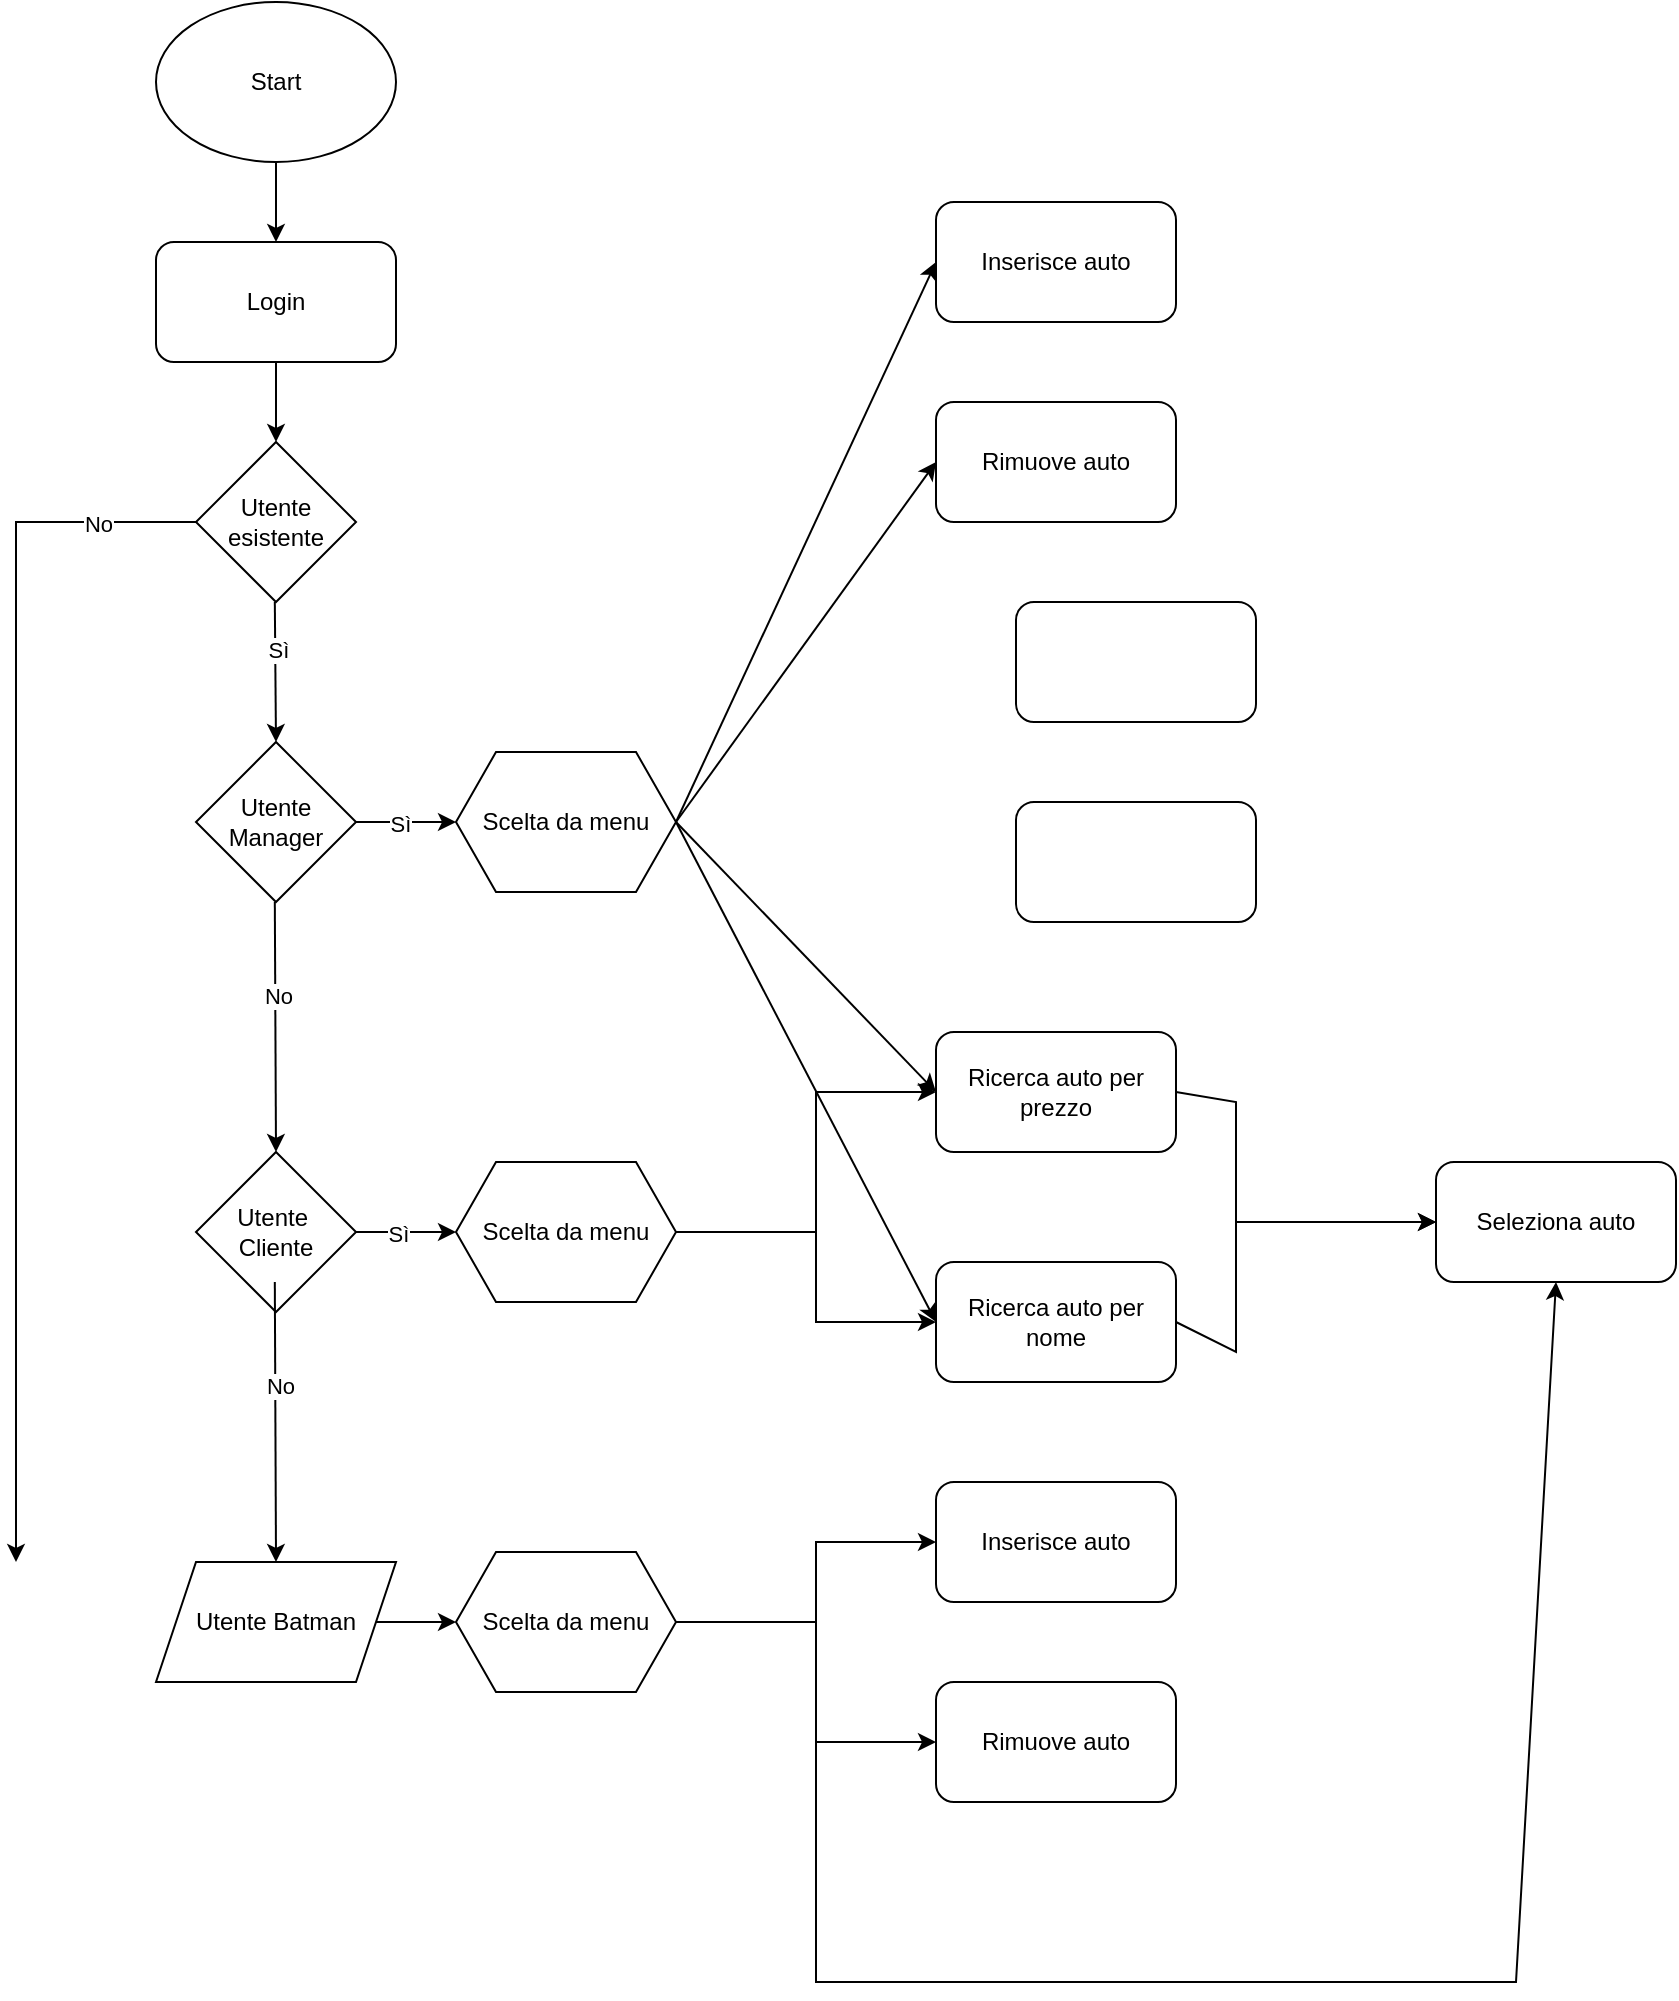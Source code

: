 <mxfile version="24.3.1" type="github">
  <diagram name="Pagina-1" id="EEm6VmCrQKePeS3bTBi5">
    <mxGraphModel dx="1867" dy="780" grid="1" gridSize="10" guides="1" tooltips="1" connect="1" arrows="1" fold="1" page="1" pageScale="1" pageWidth="827" pageHeight="1169" math="0" shadow="0">
      <root>
        <mxCell id="0" />
        <mxCell id="1" parent="0" />
        <mxCell id="yDOt4Lqb7ccFXfuGrmkD-1" value="Start" style="ellipse;whiteSpace=wrap;html=1;" vertex="1" parent="1">
          <mxGeometry x="320" width="120" height="80" as="geometry" />
        </mxCell>
        <mxCell id="yDOt4Lqb7ccFXfuGrmkD-9" value="" style="endArrow=classic;html=1;rounded=0;exitX=0.5;exitY=1;exitDx=0;exitDy=0;entryX=0.5;entryY=0;entryDx=0;entryDy=0;" edge="1" parent="1" source="yDOt4Lqb7ccFXfuGrmkD-1" target="yDOt4Lqb7ccFXfuGrmkD-62">
          <mxGeometry width="50" height="50" relative="1" as="geometry">
            <mxPoint x="660" y="160" as="sourcePoint" />
            <mxPoint x="710" y="110" as="targetPoint" />
          </mxGeometry>
        </mxCell>
        <mxCell id="yDOt4Lqb7ccFXfuGrmkD-27" value="" style="endArrow=classic;html=1;rounded=0;exitX=1;exitY=0.5;exitDx=0;exitDy=0;entryX=0.5;entryY=1;entryDx=0;entryDy=0;" edge="1" parent="1" source="yDOt4Lqb7ccFXfuGrmkD-45" target="yDOt4Lqb7ccFXfuGrmkD-69">
          <mxGeometry width="50" height="50" relative="1" as="geometry">
            <mxPoint x="1270" y="850" as="sourcePoint" />
            <mxPoint x="1430" y="710" as="targetPoint" />
            <Array as="points">
              <mxPoint x="650" y="810" />
              <mxPoint x="650" y="990" />
              <mxPoint x="1000" y="990" />
            </Array>
          </mxGeometry>
        </mxCell>
        <mxCell id="yDOt4Lqb7ccFXfuGrmkD-28" value="Scelta da menu" style="shape=hexagon;perimeter=hexagonPerimeter2;whiteSpace=wrap;html=1;fixedSize=1;" vertex="1" parent="1">
          <mxGeometry x="470" y="375" width="110" height="70" as="geometry" />
        </mxCell>
        <mxCell id="yDOt4Lqb7ccFXfuGrmkD-29" value="Utente esistente" style="rhombus;whiteSpace=wrap;html=1;" vertex="1" parent="1">
          <mxGeometry x="340" y="220" width="80" height="80" as="geometry" />
        </mxCell>
        <mxCell id="yDOt4Lqb7ccFXfuGrmkD-30" value="" style="endArrow=classic;html=1;rounded=0;exitX=0.5;exitY=1;exitDx=0;exitDy=0;entryX=0.5;entryY=0;entryDx=0;entryDy=0;" edge="1" parent="1" source="yDOt4Lqb7ccFXfuGrmkD-62" target="yDOt4Lqb7ccFXfuGrmkD-29">
          <mxGeometry width="50" height="50" relative="1" as="geometry">
            <mxPoint x="379.41" y="180" as="sourcePoint" />
            <mxPoint x="379.41" y="220" as="targetPoint" />
          </mxGeometry>
        </mxCell>
        <mxCell id="yDOt4Lqb7ccFXfuGrmkD-31" value="" style="endArrow=classic;html=1;rounded=0;exitX=0;exitY=0.5;exitDx=0;exitDy=0;" edge="1" parent="1" source="yDOt4Lqb7ccFXfuGrmkD-29">
          <mxGeometry width="50" height="50" relative="1" as="geometry">
            <mxPoint x="560" y="300" as="sourcePoint" />
            <mxPoint x="250" y="780" as="targetPoint" />
            <Array as="points">
              <mxPoint x="250" y="260" />
            </Array>
          </mxGeometry>
        </mxCell>
        <mxCell id="yDOt4Lqb7ccFXfuGrmkD-55" value="No" style="edgeLabel;html=1;align=center;verticalAlign=middle;resizable=0;points=[];" vertex="1" connectable="0" parent="yDOt4Lqb7ccFXfuGrmkD-31">
          <mxGeometry x="-0.82" y="1" relative="1" as="geometry">
            <mxPoint x="6" as="offset" />
          </mxGeometry>
        </mxCell>
        <mxCell id="yDOt4Lqb7ccFXfuGrmkD-32" value="" style="endArrow=classic;html=1;rounded=0;exitX=0.5;exitY=1;exitDx=0;exitDy=0;entryX=0.5;entryY=0;entryDx=0;entryDy=0;" edge="1" parent="1" target="yDOt4Lqb7ccFXfuGrmkD-33">
          <mxGeometry width="50" height="50" relative="1" as="geometry">
            <mxPoint x="379.41" y="300" as="sourcePoint" />
            <mxPoint x="379.41" y="340" as="targetPoint" />
          </mxGeometry>
        </mxCell>
        <mxCell id="yDOt4Lqb7ccFXfuGrmkD-54" value="Sì" style="edgeLabel;html=1;align=center;verticalAlign=middle;resizable=0;points=[];" vertex="1" connectable="0" parent="yDOt4Lqb7ccFXfuGrmkD-32">
          <mxGeometry x="-0.314" y="1" relative="1" as="geometry">
            <mxPoint as="offset" />
          </mxGeometry>
        </mxCell>
        <mxCell id="yDOt4Lqb7ccFXfuGrmkD-33" value="Utente Manager" style="rhombus;whiteSpace=wrap;html=1;" vertex="1" parent="1">
          <mxGeometry x="340" y="370" width="80" height="80" as="geometry" />
        </mxCell>
        <mxCell id="yDOt4Lqb7ccFXfuGrmkD-35" value="" style="endArrow=classic;html=1;rounded=0;exitX=0.5;exitY=1;exitDx=0;exitDy=0;entryX=0.5;entryY=0;entryDx=0;entryDy=0;" edge="1" parent="1" target="yDOt4Lqb7ccFXfuGrmkD-38">
          <mxGeometry width="50" height="50" relative="1" as="geometry">
            <mxPoint x="379.41" y="450" as="sourcePoint" />
            <mxPoint x="379.41" y="490" as="targetPoint" />
          </mxGeometry>
        </mxCell>
        <mxCell id="yDOt4Lqb7ccFXfuGrmkD-52" value="No" style="edgeLabel;html=1;align=center;verticalAlign=middle;resizable=0;points=[];" vertex="1" connectable="0" parent="yDOt4Lqb7ccFXfuGrmkD-35">
          <mxGeometry x="-0.255" y="1" relative="1" as="geometry">
            <mxPoint as="offset" />
          </mxGeometry>
        </mxCell>
        <mxCell id="yDOt4Lqb7ccFXfuGrmkD-36" value="" style="endArrow=classic;html=1;rounded=0;exitX=1;exitY=0.5;exitDx=0;exitDy=0;entryX=0;entryY=0.5;entryDx=0;entryDy=0;" edge="1" parent="1" source="yDOt4Lqb7ccFXfuGrmkD-33" target="yDOt4Lqb7ccFXfuGrmkD-28">
          <mxGeometry width="50" height="50" relative="1" as="geometry">
            <mxPoint x="389.41" y="340" as="sourcePoint" />
            <mxPoint x="390" y="380" as="targetPoint" />
          </mxGeometry>
        </mxCell>
        <mxCell id="yDOt4Lqb7ccFXfuGrmkD-49" value="Sì" style="edgeLabel;html=1;align=center;verticalAlign=middle;resizable=0;points=[];" vertex="1" connectable="0" parent="yDOt4Lqb7ccFXfuGrmkD-36">
          <mxGeometry x="-0.141" y="-1" relative="1" as="geometry">
            <mxPoint as="offset" />
          </mxGeometry>
        </mxCell>
        <mxCell id="yDOt4Lqb7ccFXfuGrmkD-37" value="Scelta da menu" style="shape=hexagon;perimeter=hexagonPerimeter2;whiteSpace=wrap;html=1;fixedSize=1;" vertex="1" parent="1">
          <mxGeometry x="470" y="580" width="110" height="70" as="geometry" />
        </mxCell>
        <mxCell id="yDOt4Lqb7ccFXfuGrmkD-38" value="Utente&amp;nbsp;&lt;div&gt;Cliente&lt;/div&gt;" style="rhombus;whiteSpace=wrap;html=1;" vertex="1" parent="1">
          <mxGeometry x="340" y="575" width="80" height="80" as="geometry" />
        </mxCell>
        <mxCell id="yDOt4Lqb7ccFXfuGrmkD-39" value="" style="endArrow=classic;html=1;rounded=0;exitX=0.5;exitY=1;exitDx=0;exitDy=0;entryX=0.5;entryY=0;entryDx=0;entryDy=0;" edge="1" parent="1" target="yDOt4Lqb7ccFXfuGrmkD-60">
          <mxGeometry width="50" height="50" relative="1" as="geometry">
            <mxPoint x="379.41" y="640" as="sourcePoint" />
            <mxPoint x="379" y="690" as="targetPoint" />
          </mxGeometry>
        </mxCell>
        <mxCell id="yDOt4Lqb7ccFXfuGrmkD-53" value="No" style="edgeLabel;html=1;align=center;verticalAlign=middle;resizable=0;points=[];" vertex="1" connectable="0" parent="yDOt4Lqb7ccFXfuGrmkD-39">
          <mxGeometry x="-0.255" y="2" relative="1" as="geometry">
            <mxPoint as="offset" />
          </mxGeometry>
        </mxCell>
        <mxCell id="yDOt4Lqb7ccFXfuGrmkD-40" value="" style="endArrow=classic;html=1;rounded=0;exitX=1;exitY=0.5;exitDx=0;exitDy=0;entryX=0;entryY=0.5;entryDx=0;entryDy=0;" edge="1" parent="1" source="yDOt4Lqb7ccFXfuGrmkD-38" target="yDOt4Lqb7ccFXfuGrmkD-37">
          <mxGeometry width="50" height="50" relative="1" as="geometry">
            <mxPoint x="389.41" y="530" as="sourcePoint" />
            <mxPoint x="390" y="570" as="targetPoint" />
          </mxGeometry>
        </mxCell>
        <mxCell id="yDOt4Lqb7ccFXfuGrmkD-50" value="Sì" style="edgeLabel;html=1;align=center;verticalAlign=middle;resizable=0;points=[];" vertex="1" connectable="0" parent="yDOt4Lqb7ccFXfuGrmkD-40">
          <mxGeometry x="-0.188" y="-2" relative="1" as="geometry">
            <mxPoint y="-1" as="offset" />
          </mxGeometry>
        </mxCell>
        <mxCell id="yDOt4Lqb7ccFXfuGrmkD-45" value="Scelta da menu" style="shape=hexagon;perimeter=hexagonPerimeter2;whiteSpace=wrap;html=1;fixedSize=1;" vertex="1" parent="1">
          <mxGeometry x="470" y="775" width="110" height="70" as="geometry" />
        </mxCell>
        <mxCell id="yDOt4Lqb7ccFXfuGrmkD-48" value="" style="endArrow=classic;html=1;rounded=0;exitX=1;exitY=0.5;exitDx=0;exitDy=0;entryX=0;entryY=0.5;entryDx=0;entryDy=0;" edge="1" parent="1" source="yDOt4Lqb7ccFXfuGrmkD-60" target="yDOt4Lqb7ccFXfuGrmkD-45">
          <mxGeometry width="50" height="50" relative="1" as="geometry">
            <mxPoint x="389.41" y="740" as="sourcePoint" />
            <mxPoint x="390" y="780" as="targetPoint" />
          </mxGeometry>
        </mxCell>
        <mxCell id="yDOt4Lqb7ccFXfuGrmkD-58" value="" style="endArrow=classic;html=1;rounded=0;exitX=1;exitY=0.5;exitDx=0;exitDy=0;entryX=0;entryY=0.5;entryDx=0;entryDy=0;" edge="1" parent="1" source="yDOt4Lqb7ccFXfuGrmkD-68" target="yDOt4Lqb7ccFXfuGrmkD-69">
          <mxGeometry width="50" height="50" relative="1" as="geometry">
            <mxPoint x="-10" y="740" as="sourcePoint" />
            <mxPoint x="884" y="610" as="targetPoint" />
            <Array as="points">
              <mxPoint x="860" y="675" />
              <mxPoint x="860" y="610" />
            </Array>
          </mxGeometry>
        </mxCell>
        <mxCell id="yDOt4Lqb7ccFXfuGrmkD-60" value="Utente Batman" style="shape=parallelogram;perimeter=parallelogramPerimeter;whiteSpace=wrap;html=1;fixedSize=1;" vertex="1" parent="1">
          <mxGeometry x="320" y="780" width="120" height="60" as="geometry" />
        </mxCell>
        <mxCell id="yDOt4Lqb7ccFXfuGrmkD-61" value="" style="endArrow=classic;html=1;rounded=0;exitX=1;exitY=0.5;exitDx=0;exitDy=0;entryX=0;entryY=0.5;entryDx=0;entryDy=0;" edge="1" parent="1" source="yDOt4Lqb7ccFXfuGrmkD-67" target="yDOt4Lqb7ccFXfuGrmkD-69">
          <mxGeometry width="50" height="50" relative="1" as="geometry">
            <mxPoint x="720" y="730" as="sourcePoint" />
            <mxPoint x="884" y="610" as="targetPoint" />
            <Array as="points">
              <mxPoint x="860" y="550" />
              <mxPoint x="860" y="610" />
            </Array>
          </mxGeometry>
        </mxCell>
        <mxCell id="yDOt4Lqb7ccFXfuGrmkD-62" value="Login" style="rounded=1;whiteSpace=wrap;html=1;" vertex="1" parent="1">
          <mxGeometry x="320" y="120" width="120" height="60" as="geometry" />
        </mxCell>
        <mxCell id="yDOt4Lqb7ccFXfuGrmkD-63" value="Inserisce auto" style="rounded=1;whiteSpace=wrap;html=1;" vertex="1" parent="1">
          <mxGeometry x="710" y="100" width="120" height="60" as="geometry" />
        </mxCell>
        <mxCell id="yDOt4Lqb7ccFXfuGrmkD-64" value="Rimuove auto" style="rounded=1;whiteSpace=wrap;html=1;" vertex="1" parent="1">
          <mxGeometry x="710" y="200" width="120" height="60" as="geometry" />
        </mxCell>
        <mxCell id="yDOt4Lqb7ccFXfuGrmkD-65" value="" style="endArrow=classic;html=1;rounded=0;exitX=1;exitY=0.5;exitDx=0;exitDy=0;entryX=0;entryY=0.5;entryDx=0;entryDy=0;" edge="1" parent="1" source="yDOt4Lqb7ccFXfuGrmkD-28" target="yDOt4Lqb7ccFXfuGrmkD-63">
          <mxGeometry width="50" height="50" relative="1" as="geometry">
            <mxPoint x="1020" y="420" as="sourcePoint" />
            <mxPoint x="1070" y="370" as="targetPoint" />
          </mxGeometry>
        </mxCell>
        <mxCell id="yDOt4Lqb7ccFXfuGrmkD-66" value="" style="endArrow=classic;html=1;rounded=0;exitX=1;exitY=0.5;exitDx=0;exitDy=0;entryX=0;entryY=0.5;entryDx=0;entryDy=0;" edge="1" parent="1" source="yDOt4Lqb7ccFXfuGrmkD-28" target="yDOt4Lqb7ccFXfuGrmkD-64">
          <mxGeometry width="50" height="50" relative="1" as="geometry">
            <mxPoint x="1020" y="420" as="sourcePoint" />
            <mxPoint x="1070" y="370" as="targetPoint" />
          </mxGeometry>
        </mxCell>
        <mxCell id="yDOt4Lqb7ccFXfuGrmkD-67" value="Ricerca auto per prezzo" style="rounded=1;whiteSpace=wrap;html=1;" vertex="1" parent="1">
          <mxGeometry x="710" y="515" width="120" height="60" as="geometry" />
        </mxCell>
        <mxCell id="yDOt4Lqb7ccFXfuGrmkD-68" value="Ricerca auto per nome" style="rounded=1;whiteSpace=wrap;html=1;" vertex="1" parent="1">
          <mxGeometry x="710" y="630" width="120" height="60" as="geometry" />
        </mxCell>
        <mxCell id="yDOt4Lqb7ccFXfuGrmkD-69" value="Seleziona auto" style="rounded=1;whiteSpace=wrap;html=1;" vertex="1" parent="1">
          <mxGeometry x="960" y="580" width="120" height="60" as="geometry" />
        </mxCell>
        <mxCell id="yDOt4Lqb7ccFXfuGrmkD-70" value="" style="endArrow=classic;html=1;rounded=0;exitX=1;exitY=0.5;exitDx=0;exitDy=0;entryX=0;entryY=0.5;entryDx=0;entryDy=0;" edge="1" parent="1" source="yDOt4Lqb7ccFXfuGrmkD-37" target="yDOt4Lqb7ccFXfuGrmkD-67">
          <mxGeometry width="50" height="50" relative="1" as="geometry">
            <mxPoint x="1020" y="810" as="sourcePoint" />
            <mxPoint x="1070" y="760" as="targetPoint" />
            <Array as="points">
              <mxPoint x="650" y="615" />
              <mxPoint x="650" y="545" />
            </Array>
          </mxGeometry>
        </mxCell>
        <mxCell id="yDOt4Lqb7ccFXfuGrmkD-71" value="" style="endArrow=classic;html=1;rounded=0;exitX=1;exitY=0.5;exitDx=0;exitDy=0;entryX=0;entryY=0.5;entryDx=0;entryDy=0;" edge="1" parent="1" source="yDOt4Lqb7ccFXfuGrmkD-37" target="yDOt4Lqb7ccFXfuGrmkD-68">
          <mxGeometry width="50" height="50" relative="1" as="geometry">
            <mxPoint x="1020" y="810" as="sourcePoint" />
            <mxPoint x="1070" y="760" as="targetPoint" />
            <Array as="points">
              <mxPoint x="650" y="615" />
              <mxPoint x="650" y="660" />
            </Array>
          </mxGeometry>
        </mxCell>
        <mxCell id="yDOt4Lqb7ccFXfuGrmkD-72" value="Inserisce auto" style="rounded=1;whiteSpace=wrap;html=1;" vertex="1" parent="1">
          <mxGeometry x="710" y="740" width="120" height="60" as="geometry" />
        </mxCell>
        <mxCell id="yDOt4Lqb7ccFXfuGrmkD-73" value="Rimuove auto" style="rounded=1;whiteSpace=wrap;html=1;" vertex="1" parent="1">
          <mxGeometry x="710" y="840" width="120" height="60" as="geometry" />
        </mxCell>
        <mxCell id="yDOt4Lqb7ccFXfuGrmkD-74" value="" style="endArrow=classic;html=1;rounded=0;entryX=0;entryY=0.5;entryDx=0;entryDy=0;exitX=1;exitY=0.5;exitDx=0;exitDy=0;" edge="1" parent="1" source="yDOt4Lqb7ccFXfuGrmkD-45" target="yDOt4Lqb7ccFXfuGrmkD-72">
          <mxGeometry width="50" height="50" relative="1" as="geometry">
            <mxPoint x="1020" y="860" as="sourcePoint" />
            <mxPoint x="1070" y="810" as="targetPoint" />
            <Array as="points">
              <mxPoint x="650" y="810" />
              <mxPoint x="650" y="770" />
            </Array>
          </mxGeometry>
        </mxCell>
        <mxCell id="yDOt4Lqb7ccFXfuGrmkD-75" value="" style="endArrow=classic;html=1;rounded=0;exitX=1;exitY=0.5;exitDx=0;exitDy=0;entryX=0;entryY=0.5;entryDx=0;entryDy=0;" edge="1" parent="1" source="yDOt4Lqb7ccFXfuGrmkD-45" target="yDOt4Lqb7ccFXfuGrmkD-73">
          <mxGeometry width="50" height="50" relative="1" as="geometry">
            <mxPoint x="1020" y="860" as="sourcePoint" />
            <mxPoint x="1070" y="810" as="targetPoint" />
            <Array as="points">
              <mxPoint x="650" y="810" />
              <mxPoint x="650" y="870" />
            </Array>
          </mxGeometry>
        </mxCell>
        <mxCell id="yDOt4Lqb7ccFXfuGrmkD-76" value="" style="endArrow=classic;html=1;rounded=0;exitX=1;exitY=0.5;exitDx=0;exitDy=0;entryX=0;entryY=0.5;entryDx=0;entryDy=0;" edge="1" parent="1" source="yDOt4Lqb7ccFXfuGrmkD-28" target="yDOt4Lqb7ccFXfuGrmkD-67">
          <mxGeometry width="50" height="50" relative="1" as="geometry">
            <mxPoint x="940" y="620" as="sourcePoint" />
            <mxPoint x="990" y="570" as="targetPoint" />
          </mxGeometry>
        </mxCell>
        <mxCell id="yDOt4Lqb7ccFXfuGrmkD-77" value="" style="endArrow=classic;html=1;rounded=0;exitX=1;exitY=0.5;exitDx=0;exitDy=0;entryX=0;entryY=0.5;entryDx=0;entryDy=0;" edge="1" parent="1" source="yDOt4Lqb7ccFXfuGrmkD-28" target="yDOt4Lqb7ccFXfuGrmkD-68">
          <mxGeometry width="50" height="50" relative="1" as="geometry">
            <mxPoint x="940" y="620" as="sourcePoint" />
            <mxPoint x="990" y="570" as="targetPoint" />
          </mxGeometry>
        </mxCell>
        <mxCell id="yDOt4Lqb7ccFXfuGrmkD-78" value="" style="rounded=1;whiteSpace=wrap;html=1;" vertex="1" parent="1">
          <mxGeometry x="750" y="300" width="120" height="60" as="geometry" />
        </mxCell>
        <mxCell id="yDOt4Lqb7ccFXfuGrmkD-79" value="" style="rounded=1;whiteSpace=wrap;html=1;" vertex="1" parent="1">
          <mxGeometry x="750" y="400" width="120" height="60" as="geometry" />
        </mxCell>
      </root>
    </mxGraphModel>
  </diagram>
</mxfile>
